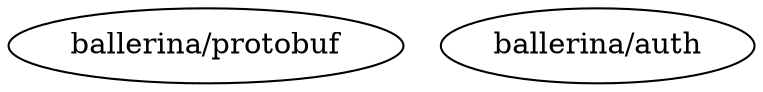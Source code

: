 digraph "samejs/app:0.1.0" {
    "ballerina/protobuf"
    "ballerina/auth"

    "ballerina/protobuf" [other_modules = "protobuf.types.empty"]
}
